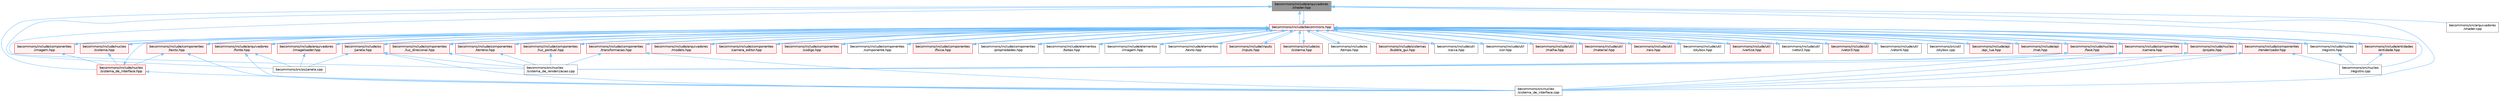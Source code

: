 digraph "becommons/include/arquivadores/shader.hpp"
{
 // LATEX_PDF_SIZE
  bgcolor="transparent";
  edge [fontname=Helvetica,fontsize=10,labelfontname=Helvetica,labelfontsize=10];
  node [fontname=Helvetica,fontsize=10,shape=box,height=0.2,width=0.4];
  Node1 [id="Node000001",label="becommons/include/arquivadores\l/shader.hpp",height=0.2,width=0.4,color="gray40", fillcolor="grey60", style="filled", fontcolor="black",tooltip="Gerencia os shaders GLSL."];
  Node1 -> Node2 [id="edge1_Node000001_Node000002",dir="back",color="steelblue1",style="solid",tooltip=" "];
  Node2 [id="Node000002",label="becommons/include/becommons.hpp",height=0.2,width=0.4,color="red", fillcolor="#FFF0F0", style="filled",URL="$becommons_8hpp.html",tooltip=" "];
  Node2 -> Node3 [id="edge2_Node000002_Node000003",dir="back",color="steelblue1",style="solid",tooltip=" "];
  Node3 [id="Node000003",label="becommons/include/api\l/api_lua.hpp",height=0.2,width=0.4,color="red", fillcolor="#FFF0F0", style="filled",URL="$api__lua_8hpp.html",tooltip="Gerencia a configuração do luabridge para api lua."];
  Node3 -> Node2 [id="edge3_Node000003_Node000002",dir="back",color="steelblue1",style="solid",tooltip=" "];
  Node2 -> Node6 [id="edge4_Node000002_Node000006",dir="back",color="steelblue1",style="solid",tooltip=" "];
  Node6 [id="Node000006",label="becommons/include/api\l/mat.hpp",height=0.2,width=0.4,color="red", fillcolor="#FFF0F0", style="filled",URL="$mat_8hpp.html",tooltip="Gerencia funçoes matemáticas."];
  Node6 -> Node2 [id="edge5_Node000006_Node000002",dir="back",color="steelblue1",style="solid",tooltip=" "];
  Node2 -> Node7 [id="edge6_Node000002_Node000007",dir="back",color="steelblue1",style="solid",tooltip=" "];
  Node7 [id="Node000007",label="becommons/include/arquivadores\l/fonte.hpp",height=0.2,width=0.4,color="red", fillcolor="#FFF0F0", style="filled",URL="$fonte_8hpp.html",tooltip="Define estruturas básicas para renderização de textos."];
  Node7 -> Node2 [id="edge7_Node000007_Node000002",dir="back",color="steelblue1",style="solid",tooltip=" "];
  Node7 -> Node9 [id="edge8_Node000007_Node000009",dir="back",color="steelblue1",style="solid",tooltip=" "];
  Node9 [id="Node000009",label="becommons/src/nucleo\l/sistema_de_interface.cpp",height=0.2,width=0.4,color="grey40", fillcolor="white", style="filled",URL="$sistema__de__interface_8cpp.html",tooltip=" "];
  Node7 -> Node10 [id="edge9_Node000007_Node000010",dir="back",color="steelblue1",style="solid",tooltip=" "];
  Node10 [id="Node000010",label="becommons/src/os/janela.cpp",height=0.2,width=0.4,color="grey40", fillcolor="white", style="filled",URL="$janela_8cpp.html",tooltip=" "];
  Node2 -> Node11 [id="edge10_Node000002_Node000011",dir="back",color="steelblue1",style="solid",tooltip=" "];
  Node11 [id="Node000011",label="becommons/include/arquivadores\l/imageloader.hpp",height=0.2,width=0.4,color="red", fillcolor="#FFF0F0", style="filled",URL="$imageloader_8hpp.html",tooltip="Gerencia as imagems/texturas carregadas na engine."];
  Node11 -> Node2 [id="edge11_Node000011_Node000002",dir="back",color="steelblue1",style="solid",tooltip=" "];
  Node11 -> Node10 [id="edge12_Node000011_Node000010",dir="back",color="steelblue1",style="solid",tooltip=" "];
  Node2 -> Node16 [id="edge13_Node000002_Node000016",dir="back",color="steelblue1",style="solid",tooltip=" "];
  Node16 [id="Node000016",label="becommons/include/arquivadores\l/modelo.hpp",height=0.2,width=0.4,color="red", fillcolor="#FFF0F0", style="filled",URL="$modelo_8hpp.html",tooltip="Carrega um modelo usando a biblioteca assimp com base em um diretório."];
  Node16 -> Node2 [id="edge14_Node000016_Node000002",dir="back",color="steelblue1",style="solid",tooltip=" "];
  Node2 -> Node1 [id="edge15_Node000002_Node000001",dir="back",color="steelblue1",style="solid",tooltip=" "];
  Node2 -> Node17 [id="edge16_Node000002_Node000017",dir="back",color="steelblue1",style="solid",tooltip=" "];
  Node17 [id="Node000017",label="becommons/include/componentes\l/camera.hpp",height=0.2,width=0.4,color="red", fillcolor="#FFF0F0", style="filled",URL="$camera_8hpp.html",tooltip="Estrutura básica de câmera."];
  Node17 -> Node2 [id="edge17_Node000017_Node000002",dir="back",color="steelblue1",style="solid",tooltip=" "];
  Node17 -> Node9 [id="edge18_Node000017_Node000009",dir="back",color="steelblue1",style="solid",tooltip=" "];
  Node17 -> Node20 [id="edge19_Node000017_Node000020",dir="back",color="steelblue1",style="solid",tooltip=" "];
  Node20 [id="Node000020",label="becommons/src/nucleo\l/sistema_de_renderizacao.cpp",height=0.2,width=0.4,color="grey40", fillcolor="white", style="filled",URL="$sistema__de__renderizacao_8cpp.html",tooltip=" "];
  Node2 -> Node22 [id="edge20_Node000002_Node000022",dir="back",color="steelblue1",style="solid",tooltip=" "];
  Node22 [id="Node000022",label="becommons/include/componentes\l/camera_editor.hpp",height=0.2,width=0.4,color="red", fillcolor="#FFF0F0", style="filled",URL="$camera__editor_8hpp.html",tooltip=" "];
  Node22 -> Node2 [id="edge21_Node000022_Node000002",dir="back",color="steelblue1",style="solid",tooltip=" "];
  Node2 -> Node27 [id="edge22_Node000002_Node000027",dir="back",color="steelblue1",style="solid",tooltip=" "];
  Node27 [id="Node000027",label="becommons/include/componentes\l/codigo.hpp",height=0.2,width=0.4,color="red", fillcolor="#FFF0F0", style="filled",URL="$codigo_8hpp.html",tooltip="Componente de código para entidades ECS."];
  Node27 -> Node2 [id="edge23_Node000027_Node000002",dir="back",color="steelblue1",style="solid",tooltip=" "];
  Node2 -> Node29 [id="edge24_Node000002_Node000029",dir="back",color="steelblue1",style="solid",tooltip=" "];
  Node29 [id="Node000029",label="becommons/include/componentes\l/componente.hpp",height=0.2,width=0.4,color="grey40", fillcolor="white", style="filled",URL="$componente_8hpp.html",tooltip="Estrutura base para componetes."];
  Node29 -> Node2 [id="edge25_Node000029_Node000002",dir="back",color="steelblue1",style="solid",tooltip=" "];
  Node2 -> Node30 [id="edge26_Node000002_Node000030",dir="back",color="steelblue1",style="solid",tooltip=" "];
  Node30 [id="Node000030",label="becommons/include/componentes\l/fisica.hpp",height=0.2,width=0.4,color="red", fillcolor="#FFF0F0", style="filled",URL="$fisica_8hpp.html",tooltip="Componente de física para entidades ECS."];
  Node30 -> Node2 [id="edge27_Node000030_Node000002",dir="back",color="steelblue1",style="solid",tooltip=" "];
  Node2 -> Node33 [id="edge28_Node000002_Node000033",dir="back",color="steelblue1",style="solid",tooltip=" "];
  Node33 [id="Node000033",label="becommons/include/componentes\l/imagem.hpp",height=0.2,width=0.4,color="red", fillcolor="#FFF0F0", style="filled",URL="$componentes_2imagem_8hpp.html",tooltip=" "];
  Node33 -> Node2 [id="edge29_Node000033_Node000002",dir="back",color="steelblue1",style="solid",tooltip=" "];
  Node33 -> Node34 [id="edge30_Node000033_Node000034",dir="back",color="steelblue1",style="solid",tooltip=" "];
  Node34 [id="Node000034",label="becommons/include/nucleo\l/sistema_de_interface.hpp",height=0.2,width=0.4,color="red", fillcolor="#FFF0F0", style="filled",URL="$sistema__de__interface_8hpp.html",tooltip=" "];
  Node34 -> Node2 [id="edge31_Node000034_Node000002",dir="back",color="steelblue1",style="solid",tooltip=" "];
  Node34 -> Node9 [id="edge32_Node000034_Node000009",dir="back",color="steelblue1",style="solid",tooltip=" "];
  Node2 -> Node35 [id="edge33_Node000002_Node000035",dir="back",color="steelblue1",style="solid",tooltip=" "];
  Node35 [id="Node000035",label="becommons/include/componentes\l/luz_direcional.hpp",height=0.2,width=0.4,color="red", fillcolor="#FFF0F0", style="filled",URL="$luz__direcional_8hpp.html",tooltip=" "];
  Node35 -> Node2 [id="edge34_Node000035_Node000002",dir="back",color="steelblue1",style="solid",tooltip=" "];
  Node35 -> Node20 [id="edge35_Node000035_Node000020",dir="back",color="steelblue1",style="solid",tooltip=" "];
  Node2 -> Node36 [id="edge36_Node000002_Node000036",dir="back",color="steelblue1",style="solid",tooltip=" "];
  Node36 [id="Node000036",label="becommons/include/componentes\l/luz_pontual.hpp",height=0.2,width=0.4,color="red", fillcolor="#FFF0F0", style="filled",URL="$luz__pontual_8hpp.html",tooltip=" "];
  Node36 -> Node2 [id="edge37_Node000036_Node000002",dir="back",color="steelblue1",style="solid",tooltip=" "];
  Node36 -> Node20 [id="edge38_Node000036_Node000020",dir="back",color="steelblue1",style="solid",tooltip=" "];
  Node2 -> Node37 [id="edge39_Node000002_Node000037",dir="back",color="steelblue1",style="solid",tooltip=" "];
  Node37 [id="Node000037",label="becommons/include/componentes\l/propriedades.hpp",height=0.2,width=0.4,color="grey40", fillcolor="white", style="filled",URL="$propriedades_8hpp.html",tooltip=" "];
  Node37 -> Node2 [id="edge40_Node000037_Node000002",dir="back",color="steelblue1",style="solid",tooltip=" "];
  Node2 -> Node38 [id="edge41_Node000002_Node000038",dir="back",color="steelblue1",style="solid",tooltip=" "];
  Node38 [id="Node000038",label="becommons/include/componentes\l/renderizador.hpp",height=0.2,width=0.4,color="red", fillcolor="#FFF0F0", style="filled",URL="$renderizador_8hpp.html",tooltip=" "];
  Node38 -> Node2 [id="edge42_Node000038_Node000002",dir="back",color="steelblue1",style="solid",tooltip=" "];
  Node38 -> Node39 [id="edge43_Node000038_Node000039",dir="back",color="steelblue1",style="solid",tooltip=" "];
  Node39 [id="Node000039",label="becommons/src/nucleo\l/registro.cpp",height=0.2,width=0.4,color="grey40", fillcolor="white", style="filled",URL="$registro_8cpp.html",tooltip=" "];
  Node38 -> Node9 [id="edge44_Node000038_Node000009",dir="back",color="steelblue1",style="solid",tooltip=" "];
  Node38 -> Node20 [id="edge45_Node000038_Node000020",dir="back",color="steelblue1",style="solid",tooltip=" "];
  Node2 -> Node40 [id="edge46_Node000002_Node000040",dir="back",color="steelblue1",style="solid",tooltip=" "];
  Node40 [id="Node000040",label="becommons/include/componentes\l/terreno.hpp",height=0.2,width=0.4,color="red", fillcolor="#FFF0F0", style="filled",URL="$terreno_8hpp.html",tooltip=" "];
  Node40 -> Node2 [id="edge47_Node000040_Node000002",dir="back",color="steelblue1",style="solid",tooltip=" "];
  Node40 -> Node20 [id="edge48_Node000040_Node000020",dir="back",color="steelblue1",style="solid",tooltip=" "];
  Node2 -> Node41 [id="edge49_Node000002_Node000041",dir="back",color="steelblue1",style="solid",tooltip=" "];
  Node41 [id="Node000041",label="becommons/include/componentes\l/texto.hpp",height=0.2,width=0.4,color="red", fillcolor="#FFF0F0", style="filled",URL="$componentes_2texto_8hpp.html",tooltip=" "];
  Node41 -> Node2 [id="edge50_Node000041_Node000002",dir="back",color="steelblue1",style="solid",tooltip=" "];
  Node41 -> Node34 [id="edge51_Node000041_Node000034",dir="back",color="steelblue1",style="solid",tooltip=" "];
  Node41 -> Node9 [id="edge52_Node000041_Node000009",dir="back",color="steelblue1",style="solid",tooltip=" "];
  Node2 -> Node42 [id="edge53_Node000002_Node000042",dir="back",color="steelblue1",style="solid",tooltip=" "];
  Node42 [id="Node000042",label="becommons/include/componentes\l/transformacao.hpp",height=0.2,width=0.4,color="red", fillcolor="#FFF0F0", style="filled",URL="$transformacao_8hpp.html",tooltip="Calcula a mtriz de modelo para um objeto 3d qualquer."];
  Node42 -> Node2 [id="edge54_Node000042_Node000002",dir="back",color="steelblue1",style="solid",tooltip=" "];
  Node42 -> Node9 [id="edge55_Node000042_Node000009",dir="back",color="steelblue1",style="solid",tooltip=" "];
  Node42 -> Node20 [id="edge56_Node000042_Node000020",dir="back",color="steelblue1",style="solid",tooltip=" "];
  Node2 -> Node44 [id="edge57_Node000002_Node000044",dir="back",color="steelblue1",style="solid",tooltip=" "];
  Node44 [id="Node000044",label="becommons/include/elementos\l/botao.hpp",height=0.2,width=0.4,color="grey40", fillcolor="white", style="filled",URL="$botao_8hpp.html",tooltip=" "];
  Node44 -> Node2 [id="edge58_Node000044_Node000002",dir="back",color="steelblue1",style="solid",tooltip=" "];
  Node2 -> Node45 [id="edge59_Node000002_Node000045",dir="back",color="steelblue1",style="solid",tooltip=" "];
  Node45 [id="Node000045",label="becommons/include/elementos\l/imagem.hpp",height=0.2,width=0.4,color="grey40", fillcolor="white", style="filled",URL="$elementos_2imagem_8hpp.html",tooltip="Gerencia a configuração do luabridge para api lua."];
  Node45 -> Node2 [id="edge60_Node000045_Node000002",dir="back",color="steelblue1",style="solid",tooltip=" "];
  Node2 -> Node46 [id="edge61_Node000002_Node000046",dir="back",color="steelblue1",style="solid",tooltip=" "];
  Node46 [id="Node000046",label="becommons/include/elementos\l/texto.hpp",height=0.2,width=0.4,color="grey40", fillcolor="white", style="filled",URL="$elementos_2texto_8hpp.html",tooltip=" "];
  Node46 -> Node2 [id="edge62_Node000046_Node000002",dir="back",color="steelblue1",style="solid",tooltip=" "];
  Node2 -> Node47 [id="edge63_Node000002_Node000047",dir="back",color="steelblue1",style="solid",tooltip=" "];
  Node47 [id="Node000047",label="becommons/include/entidades\l/entidade.hpp",height=0.2,width=0.4,color="red", fillcolor="#FFF0F0", style="filled",URL="$entidade_8hpp.html",tooltip="Inclusoes e defini��es relacionadas � entidade."];
  Node47 -> Node2 [id="edge64_Node000047_Node000002",dir="back",color="steelblue1",style="solid",tooltip=" "];
  Node47 -> Node39 [id="edge65_Node000047_Node000039",dir="back",color="steelblue1",style="solid",tooltip=" "];
  Node2 -> Node48 [id="edge66_Node000002_Node000048",dir="back",color="steelblue1",style="solid",tooltip=" "];
  Node48 [id="Node000048",label="becommons/include/inputs\l/inputs.hpp",height=0.2,width=0.4,color="red", fillcolor="#FFF0F0", style="filled",URL="$inputs_8hpp.html",tooltip=" "];
  Node48 -> Node2 [id="edge67_Node000048_Node000002",dir="back",color="steelblue1",style="solid",tooltip=" "];
  Node2 -> Node50 [id="edge68_Node000002_Node000050",dir="back",color="steelblue1",style="solid",tooltip=" "];
  Node50 [id="Node000050",label="becommons/include/nucleo\l/fase.hpp",height=0.2,width=0.4,color="red", fillcolor="#FFF0F0", style="filled",URL="$fase_8hpp.html",tooltip="Gerencia sistemas numa fase."];
  Node50 -> Node2 [id="edge69_Node000050_Node000002",dir="back",color="steelblue1",style="solid",tooltip=" "];
  Node50 -> Node9 [id="edge70_Node000050_Node000009",dir="back",color="steelblue1",style="solid",tooltip=" "];
  Node50 -> Node20 [id="edge71_Node000050_Node000020",dir="back",color="steelblue1",style="solid",tooltip=" "];
  Node2 -> Node52 [id="edge72_Node000002_Node000052",dir="back",color="steelblue1",style="solid",tooltip=" "];
  Node52 [id="Node000052",label="becommons/include/nucleo\l/projeto.hpp",height=0.2,width=0.4,color="red", fillcolor="#FFF0F0", style="filled",URL="$projeto_8hpp.html",tooltip="Gerencia configurações do projeto."];
  Node52 -> Node2 [id="edge73_Node000052_Node000002",dir="back",color="steelblue1",style="solid",tooltip=" "];
  Node52 -> Node9 [id="edge74_Node000052_Node000009",dir="back",color="steelblue1",style="solid",tooltip=" "];
  Node2 -> Node54 [id="edge75_Node000002_Node000054",dir="back",color="steelblue1",style="solid",tooltip=" "];
  Node54 [id="Node000054",label="becommons/include/nucleo\l/registro.hpp",height=0.2,width=0.4,color="grey40", fillcolor="white", style="filled",URL="$registro_8hpp.html",tooltip="Inclusoes e definições relacionadas à registro."];
  Node54 -> Node2 [id="edge76_Node000054_Node000002",dir="back",color="steelblue1",style="solid",tooltip=" "];
  Node54 -> Node39 [id="edge77_Node000054_Node000039",dir="back",color="steelblue1",style="solid",tooltip=" "];
  Node2 -> Node55 [id="edge78_Node000002_Node000055",dir="back",color="steelblue1",style="solid",tooltip=" "];
  Node55 [id="Node000055",label="becommons/include/nucleo\l/sistema.hpp",height=0.2,width=0.4,color="red", fillcolor="#FFF0F0", style="filled",URL="$nucleo_2sistema_8hpp.html",tooltip=" "];
  Node55 -> Node2 [id="edge79_Node000055_Node000002",dir="back",color="steelblue1",style="solid",tooltip=" "];
  Node55 -> Node34 [id="edge80_Node000055_Node000034",dir="back",color="steelblue1",style="solid",tooltip=" "];
  Node2 -> Node58 [id="edge81_Node000002_Node000058",dir="back",color="steelblue1",style="solid",tooltip=" "];
  Node58 [id="Node000058",label="becommons/include/os\l/janela.hpp",height=0.2,width=0.4,color="red", fillcolor="#FFF0F0", style="filled",URL="$janela_8hpp.html",tooltip="Inicia e gerencia janela glfw."];
  Node58 -> Node2 [id="edge82_Node000058_Node000002",dir="back",color="steelblue1",style="solid",tooltip=" "];
  Node58 -> Node9 [id="edge83_Node000058_Node000009",dir="back",color="steelblue1",style="solid",tooltip=" "];
  Node58 -> Node20 [id="edge84_Node000058_Node000020",dir="back",color="steelblue1",style="solid",tooltip=" "];
  Node58 -> Node10 [id="edge85_Node000058_Node000010",dir="back",color="steelblue1",style="solid",tooltip=" "];
  Node2 -> Node60 [id="edge86_Node000002_Node000060",dir="back",color="steelblue1",style="solid",tooltip=" "];
  Node60 [id="Node000060",label="becommons/include/os\l/sistema.hpp",height=0.2,width=0.4,color="red", fillcolor="#FFF0F0", style="filled",URL="$os_2sistema_8hpp.html",tooltip="funçoes do sistema"];
  Node60 -> Node2 [id="edge87_Node000060_Node000002",dir="back",color="steelblue1",style="solid",tooltip=" "];
  Node2 -> Node61 [id="edge88_Node000002_Node000061",dir="back",color="steelblue1",style="solid",tooltip=" "];
  Node61 [id="Node000061",label="becommons/include/os\l/tempo.hpp",height=0.2,width=0.4,color="grey40", fillcolor="white", style="filled",URL="$tempo_8hpp.html",tooltip="Inicia e gerencia o tempo."];
  Node61 -> Node2 [id="edge89_Node000061_Node000002",dir="back",color="steelblue1",style="solid",tooltip=" "];
  Node2 -> Node62 [id="edge90_Node000002_Node000062",dir="back",color="steelblue1",style="solid",tooltip=" "];
  Node62 [id="Node000062",label="becommons/include/sistemas\l/bubble_gui.hpp",height=0.2,width=0.4,color="red", fillcolor="#FFF0F0", style="filled",URL="$bubble__gui_8hpp.html",tooltip=" "];
  Node2 -> Node63 [id="edge91_Node000002_Node000063",dir="back",color="steelblue1",style="solid",tooltip=" "];
  Node63 [id="Node000063",label="becommons/include/util\l/caixa.hpp",height=0.2,width=0.4,color="grey40", fillcolor="white", style="filled",URL="$caixa_8hpp.html",tooltip=" "];
  Node63 -> Node2 [id="edge92_Node000063_Node000002",dir="back",color="steelblue1",style="solid",tooltip=" "];
  Node2 -> Node64 [id="edge93_Node000002_Node000064",dir="back",color="steelblue1",style="solid",tooltip=" "];
  Node64 [id="Node000064",label="becommons/include/util\l/cor.hpp",height=0.2,width=0.4,color="grey40", fillcolor="white", style="filled",URL="$cor_8hpp.html",tooltip=" "];
  Node64 -> Node2 [id="edge94_Node000064_Node000002",dir="back",color="steelblue1",style="solid",tooltip=" "];
  Node2 -> Node65 [id="edge95_Node000002_Node000065",dir="back",color="steelblue1",style="solid",tooltip=" "];
  Node65 [id="Node000065",label="becommons/include/util\l/malha.hpp",height=0.2,width=0.4,color="red", fillcolor="#FFF0F0", style="filled",URL="$malha_8hpp.html",tooltip=" "];
  Node65 -> Node2 [id="edge96_Node000065_Node000002",dir="back",color="steelblue1",style="solid",tooltip=" "];
  Node2 -> Node67 [id="edge97_Node000002_Node000067",dir="back",color="steelblue1",style="solid",tooltip=" "];
  Node67 [id="Node000067",label="becommons/include/util\l/material.hpp",height=0.2,width=0.4,color="red", fillcolor="#FFF0F0", style="filled",URL="$material_8hpp.html",tooltip=" "];
  Node67 -> Node2 [id="edge98_Node000067_Node000002",dir="back",color="steelblue1",style="solid",tooltip=" "];
  Node2 -> Node68 [id="edge99_Node000002_Node000068",dir="back",color="steelblue1",style="solid",tooltip=" "];
  Node68 [id="Node000068",label="becommons/include/util\l/raio.hpp",height=0.2,width=0.4,color="red", fillcolor="#FFF0F0", style="filled",URL="$raio_8hpp.html",tooltip=" "];
  Node68 -> Node2 [id="edge100_Node000068_Node000002",dir="back",color="steelblue1",style="solid",tooltip=" "];
  Node2 -> Node69 [id="edge101_Node000002_Node000069",dir="back",color="steelblue1",style="solid",tooltip=" "];
  Node69 [id="Node000069",label="becommons/include/util\l/skybox.hpp",height=0.2,width=0.4,color="grey40", fillcolor="white", style="filled",URL="$skybox_8hpp.html",tooltip=" "];
  Node69 -> Node2 [id="edge102_Node000069_Node000002",dir="back",color="steelblue1",style="solid",tooltip=" "];
  Node2 -> Node70 [id="edge103_Node000002_Node000070",dir="back",color="steelblue1",style="solid",tooltip=" "];
  Node70 [id="Node000070",label="becommons/include/util\l/vertice.hpp",height=0.2,width=0.4,color="red", fillcolor="#FFF0F0", style="filled",URL="$vertice_8hpp.html",tooltip=" "];
  Node70 -> Node2 [id="edge104_Node000070_Node000002",dir="back",color="steelblue1",style="solid",tooltip=" "];
  Node2 -> Node71 [id="edge105_Node000002_Node000071",dir="back",color="steelblue1",style="solid",tooltip=" "];
  Node71 [id="Node000071",label="becommons/include/util\l/vetor2.hpp",height=0.2,width=0.4,color="grey40", fillcolor="white", style="filled",URL="$vetor2_8hpp.html",tooltip=" "];
  Node71 -> Node2 [id="edge106_Node000071_Node000002",dir="back",color="steelblue1",style="solid",tooltip=" "];
  Node2 -> Node72 [id="edge107_Node000002_Node000072",dir="back",color="steelblue1",style="solid",tooltip=" "];
  Node72 [id="Node000072",label="becommons/include/util\l/vetor3.hpp",height=0.2,width=0.4,color="red", fillcolor="#FFF0F0", style="filled",URL="$vetor3_8hpp.html",tooltip=" "];
  Node72 -> Node2 [id="edge108_Node000072_Node000002",dir="back",color="steelblue1",style="solid",tooltip=" "];
  Node2 -> Node73 [id="edge109_Node000002_Node000073",dir="back",color="steelblue1",style="solid",tooltip=" "];
  Node73 [id="Node000073",label="becommons/include/util\l/vetor4.hpp",height=0.2,width=0.4,color="grey40", fillcolor="white", style="filled",URL="$vetor4_8hpp.html",tooltip=" "];
  Node73 -> Node2 [id="edge110_Node000073_Node000002",dir="back",color="steelblue1",style="solid",tooltip=" "];
  Node2 -> Node74 [id="edge111_Node000002_Node000074",dir="back",color="steelblue1",style="solid",tooltip=" "];
  Node74 [id="Node000074",label="becommons/src/util\l/skybox.cpp",height=0.2,width=0.4,color="grey40", fillcolor="white", style="filled",URL="$skybox_8cpp.html",tooltip=" "];
  Node1 -> Node34 [id="edge112_Node000001_Node000034",dir="back",color="steelblue1",style="solid",tooltip=" "];
  Node1 -> Node75 [id="edge113_Node000001_Node000075",dir="back",color="steelblue1",style="solid",tooltip=" "];
  Node75 [id="Node000075",label="becommons/src/arquivadores\l/shader.cpp",height=0.2,width=0.4,color="grey40", fillcolor="white", style="filled",URL="$shader_8cpp.html",tooltip=" "];
  Node1 -> Node39 [id="edge114_Node000001_Node000039",dir="back",color="steelblue1",style="solid",tooltip=" "];
  Node1 -> Node9 [id="edge115_Node000001_Node000009",dir="back",color="steelblue1",style="solid",tooltip=" "];
  Node1 -> Node20 [id="edge116_Node000001_Node000020",dir="back",color="steelblue1",style="solid",tooltip=" "];
  Node1 -> Node10 [id="edge117_Node000001_Node000010",dir="back",color="steelblue1",style="solid",tooltip=" "];
}

